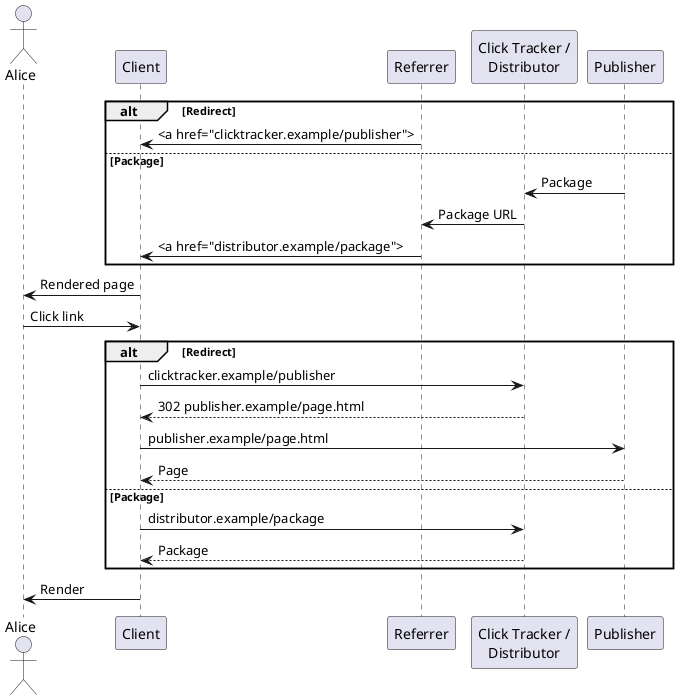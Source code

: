 @startUML Privacy
actor Alice
participant Client
participant Referrer
participant "Click Tracker /\nDistributor" as Inter

alt Redirect
  Referrer -> Client: <a href="clicktracker.example/publisher">
else Package
  Publisher -> Inter: Package
  Inter -> Referrer: Package URL
  Referrer -> Client: <a href="distributor.example/package">
end
Client -> Alice: Rendered page
Alice -> Client: Click link

alt Redirect
  Client -> Inter: clicktracker.example/publisher
  Inter --> Client: 302 publisher.example/page.html
  Client -> Publisher: publisher.example/page.html
  Publisher --> Client: Page
else Package
  Client -> Inter: distributor.example/package
  Inter --> Client: Package
end

Client -> Alice: Render

@endUML
